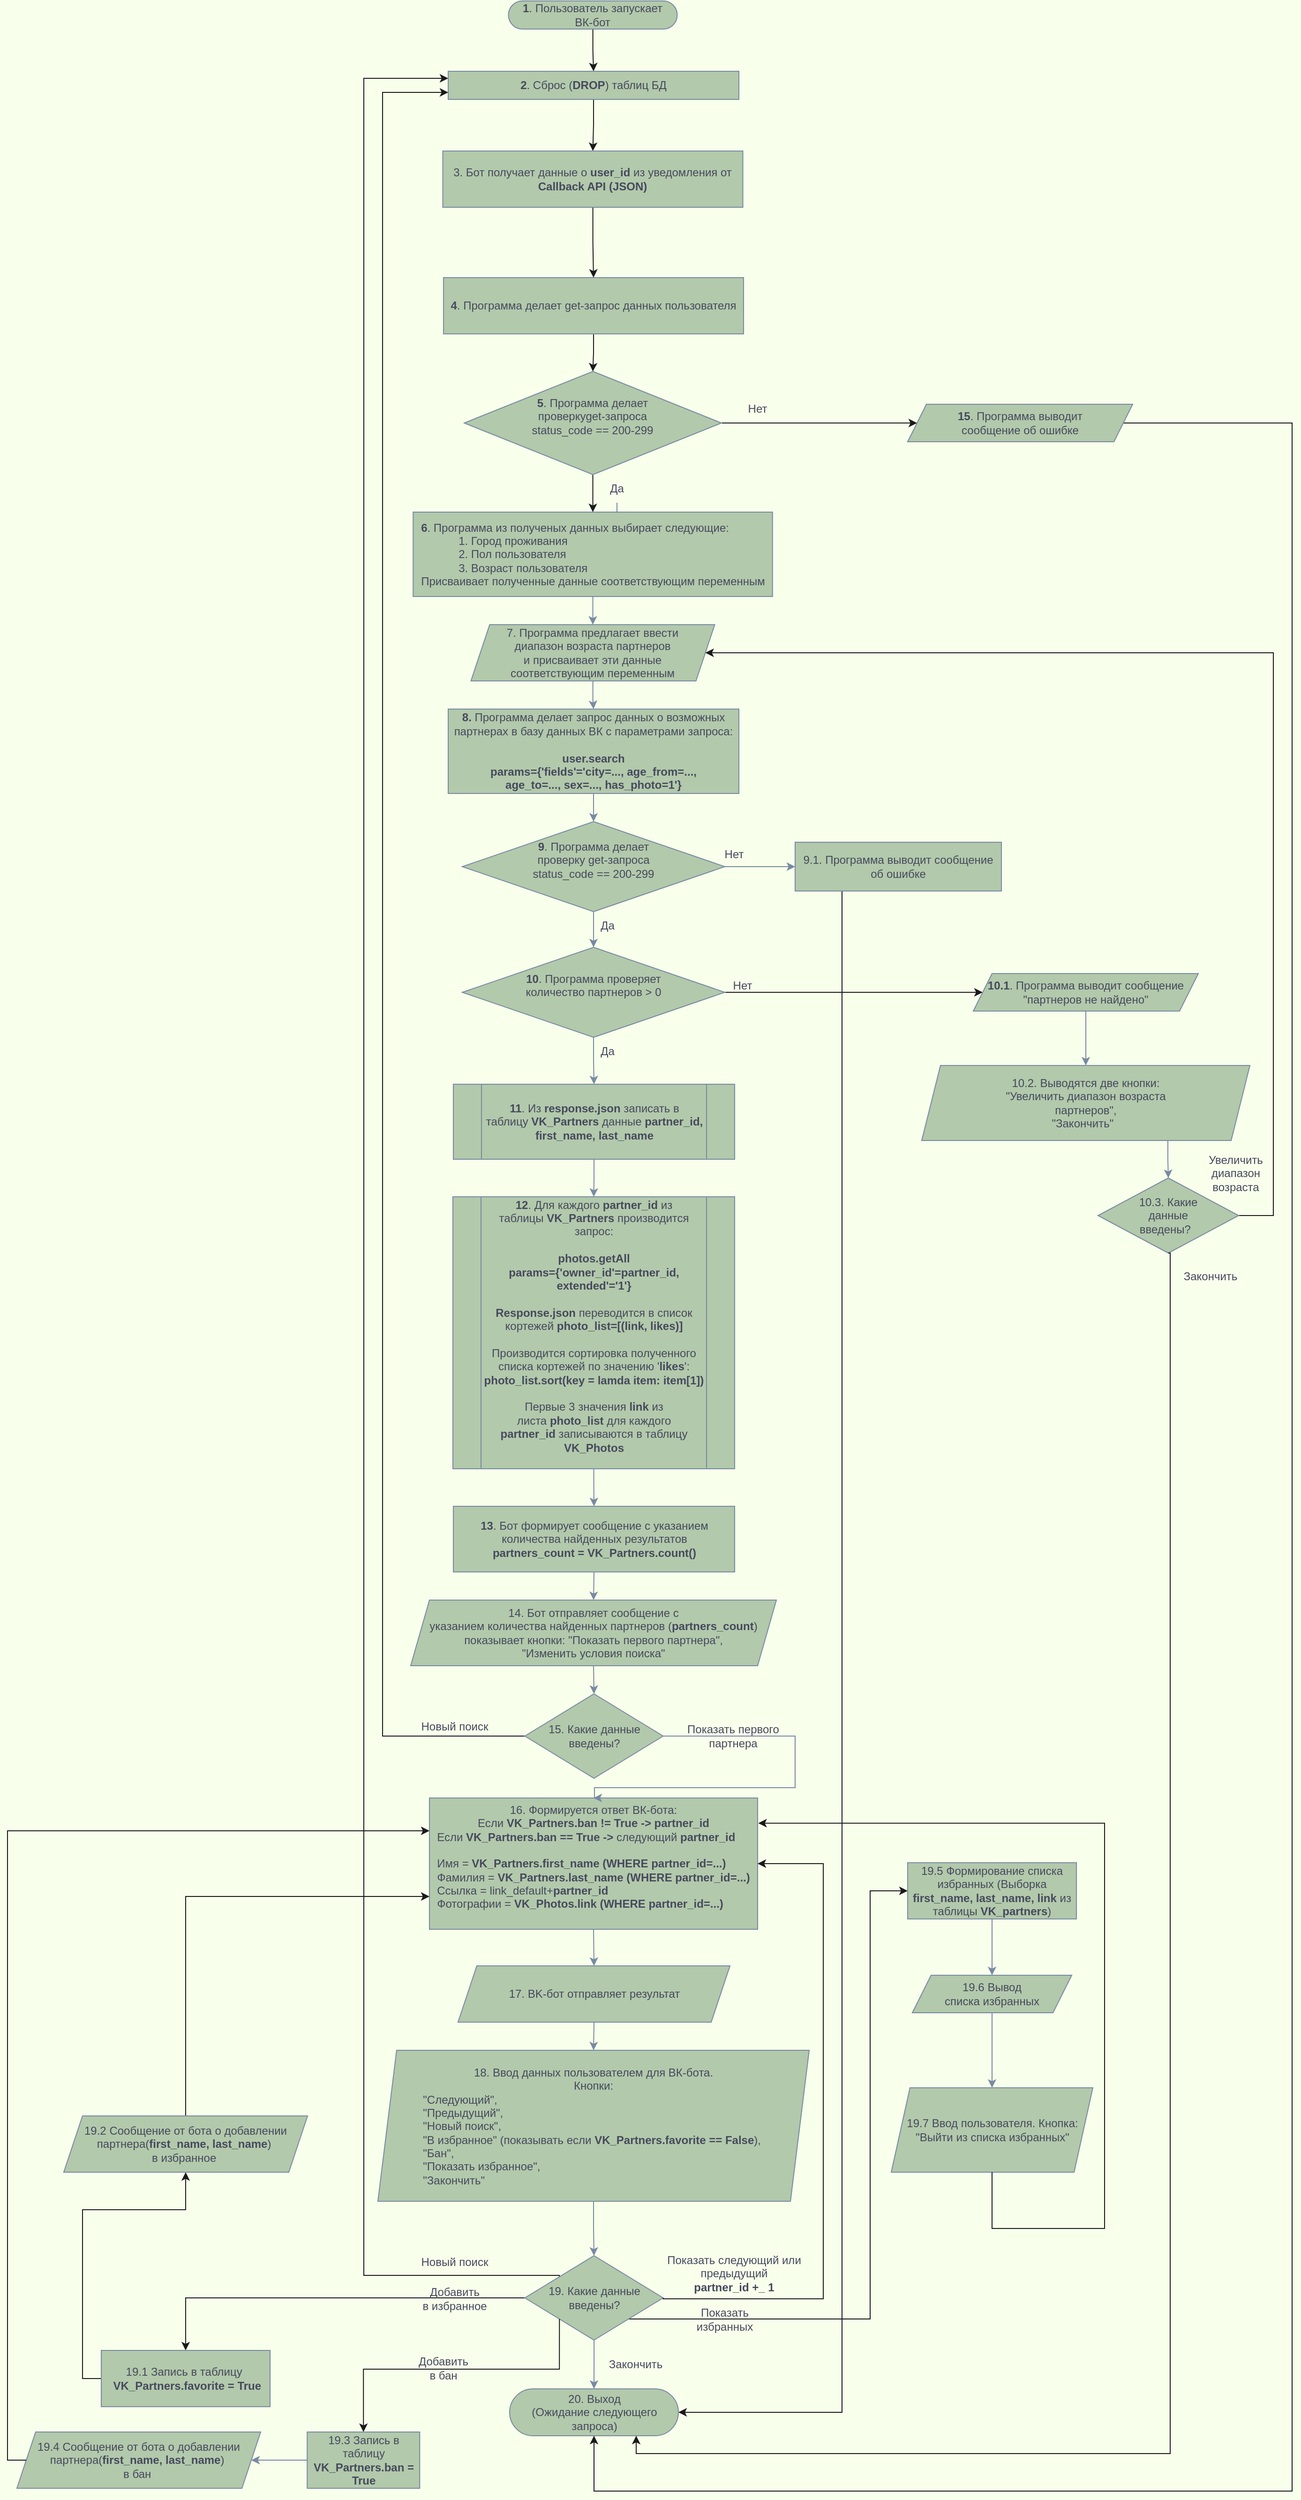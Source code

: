 <mxfile version="23.1.5" type="device">
  <diagram name="Страница — 1" id="Ad3EWiHHeQSF2YOen9gy">
    <mxGraphModel dx="1548" dy="902" grid="1" gridSize="10" guides="1" tooltips="1" connect="1" arrows="1" fold="1" page="1" pageScale="1" pageWidth="3300" pageHeight="4681" background="#F8FFEB" math="0" shadow="0">
      <root>
        <mxCell id="0" />
        <mxCell id="1" parent="0" />
        <mxCell id="lWZUqKvUinrnLsrHvL62-11" style="edgeStyle=orthogonalEdgeStyle;rounded=0;orthogonalLoop=1;jettySize=auto;html=1;entryX=0.5;entryY=0;entryDx=0;entryDy=0;labelBackgroundColor=none;strokeColor=#1A1A1A;fontColor=default;strokeWidth=1;" parent="1" source="4498GJh0joUod8Id8tWc-1" target="4498GJh0joUod8Id8tWc-77" edge="1">
          <mxGeometry relative="1" as="geometry" />
        </mxCell>
        <mxCell id="4498GJh0joUod8Id8tWc-1" value="&lt;b&gt;1&lt;/b&gt;. Пользователь запускает &lt;br&gt;ВК-бот" style="rounded=1;whiteSpace=wrap;html=1;arcSize=50;labelBackgroundColor=none;fillColor=#B2C9AB;strokeColor=#788AA3;fontColor=#46495D;" parent="1" vertex="1">
          <mxGeometry x="634.25" y="15" width="180" height="30" as="geometry" />
        </mxCell>
        <mxCell id="lWZUqKvUinrnLsrHvL62-19" style="edgeStyle=orthogonalEdgeStyle;rounded=0;orthogonalLoop=1;jettySize=auto;html=1;entryX=0.5;entryY=0;entryDx=0;entryDy=0;labelBackgroundColor=none;strokeColor=#1A1A1A;fontColor=default;" parent="1" source="4498GJh0joUod8Id8tWc-3" target="lWZUqKvUinrnLsrHvL62-7" edge="1">
          <mxGeometry relative="1" as="geometry" />
        </mxCell>
        <mxCell id="TbWjqtwZ__HwhqzWgcYX-2" style="edgeStyle=orthogonalEdgeStyle;rounded=0;orthogonalLoop=1;jettySize=auto;html=1;entryX=0;entryY=0.5;entryDx=0;entryDy=0;labelBackgroundColor=none;strokeColor=#1A1A1A;fontColor=default;" parent="1" source="4498GJh0joUod8Id8tWc-3" target="yBYZtMUyjf2cW572dm1t-1" edge="1">
          <mxGeometry relative="1" as="geometry">
            <mxPoint x="1015" y="465" as="targetPoint" />
          </mxGeometry>
        </mxCell>
        <mxCell id="4498GJh0joUod8Id8tWc-3" value="&lt;b&gt;5&lt;/b&gt;. Программа делает &lt;br&gt;проверкуget-запроса &lt;br&gt;status_code == 200-299&lt;br&gt;&amp;nbsp;" style="rhombus;whiteSpace=wrap;html=1;labelBackgroundColor=none;fillColor=#B2C9AB;strokeColor=#788AA3;fontColor=#46495D;" parent="1" vertex="1">
          <mxGeometry x="587.13" y="410" width="274.25" height="110" as="geometry" />
        </mxCell>
        <mxCell id="lWZUqKvUinrnLsrHvL62-27" style="edgeStyle=orthogonalEdgeStyle;rounded=0;orthogonalLoop=1;jettySize=auto;html=1;entryX=0.5;entryY=0;entryDx=0;entryDy=0;labelBackgroundColor=none;strokeColor=#788AA3;fontColor=default;" parent="1" source="4498GJh0joUod8Id8tWc-9" target="lWZUqKvUinrnLsrHvL62-21" edge="1">
          <mxGeometry relative="1" as="geometry" />
        </mxCell>
        <mxCell id="TbWjqtwZ__HwhqzWgcYX-13" style="edgeStyle=orthogonalEdgeStyle;rounded=0;orthogonalLoop=1;jettySize=auto;html=1;entryX=0;entryY=0.5;entryDx=0;entryDy=0;labelBackgroundColor=none;strokeColor=#788AA3;fontColor=default;" parent="1" source="4498GJh0joUod8Id8tWc-9" target="TbWjqtwZ__HwhqzWgcYX-12" edge="1">
          <mxGeometry relative="1" as="geometry" />
        </mxCell>
        <mxCell id="4498GJh0joUod8Id8tWc-9" value="&lt;b&gt;9&lt;/b&gt;. Программа делает&lt;br style=&quot;border-color: var(--border-color);&quot;&gt;проверку get-запроса&lt;br style=&quot;border-color: var(--border-color);&quot;&gt;status_code == 200-299&lt;br style=&quot;border-color: var(--border-color);&quot;&gt;&amp;nbsp;" style="rhombus;whiteSpace=wrap;html=1;labelBackgroundColor=none;fillColor=#B2C9AB;strokeColor=#788AA3;fontColor=#46495D;" parent="1" vertex="1">
          <mxGeometry x="585" y="890" width="280" height="96" as="geometry" />
        </mxCell>
        <mxCell id="4498GJh0joUod8Id8tWc-14" value="Нет" style="text;html=1;align=center;verticalAlign=middle;whiteSpace=wrap;rounded=0;labelBackgroundColor=none;fontColor=#46495D;" parent="1" vertex="1">
          <mxGeometry x="845.25" y="910" width="60" height="30" as="geometry" />
        </mxCell>
        <mxCell id="4498GJh0joUod8Id8tWc-15" value="Нет" style="text;html=1;align=center;verticalAlign=middle;whiteSpace=wrap;rounded=0;labelBackgroundColor=none;fontColor=#46495D;" parent="1" vertex="1">
          <mxGeometry x="870" y="435" width="60" height="30" as="geometry" />
        </mxCell>
        <mxCell id="Rw_i3N-wglAm2aarJf0j-1" value="" style="edgeStyle=orthogonalEdgeStyle;rounded=0;orthogonalLoop=1;jettySize=auto;html=1;strokeColor=#788AA3;fontColor=#46495D;fillColor=#B2C9AB;" edge="1" parent="1" source="4498GJh0joUod8Id8tWc-16" target="lWZUqKvUinrnLsrHvL62-7">
          <mxGeometry relative="1" as="geometry" />
        </mxCell>
        <mxCell id="4498GJh0joUod8Id8tWc-16" value="Да" style="text;html=1;align=center;verticalAlign=middle;whiteSpace=wrap;rounded=0;labelBackgroundColor=none;fontColor=#46495D;" parent="1" vertex="1">
          <mxGeometry x="720" y="520" width="60" height="30" as="geometry" />
        </mxCell>
        <mxCell id="4498GJh0joUod8Id8tWc-17" value="Да" style="text;html=1;align=center;verticalAlign=middle;whiteSpace=wrap;rounded=0;labelBackgroundColor=none;fontColor=#46495D;" parent="1" vertex="1">
          <mxGeometry x="710" y="986" width="60" height="30" as="geometry" />
        </mxCell>
        <mxCell id="4498GJh0joUod8Id8tWc-58" style="edgeStyle=orthogonalEdgeStyle;rounded=0;orthogonalLoop=1;jettySize=auto;html=1;exitX=0.5;exitY=1;exitDx=0;exitDy=0;entryX=0.5;entryY=0;entryDx=0;entryDy=0;labelBackgroundColor=none;strokeColor=#788AA3;fontColor=default;" parent="1" source="4498GJh0joUod8Id8tWc-33" target="4498GJh0joUod8Id8tWc-57" edge="1">
          <mxGeometry relative="1" as="geometry" />
        </mxCell>
        <mxCell id="4498GJh0joUod8Id8tWc-33" value="&lt;b&gt;12&lt;/b&gt;. Для каждого&amp;nbsp;&lt;b style=&quot;border-color: var(--border-color);&quot;&gt;partner_id&lt;/b&gt;&amp;nbsp;из таблицы&amp;nbsp;&lt;b style=&quot;border-color: var(--border-color);&quot;&gt;VK_Partners&lt;/b&gt;&amp;nbsp;производится запрос:&lt;br style=&quot;border-color: var(--border-color);&quot;&gt;&lt;br style=&quot;border-color: var(--border-color);&quot;&gt;&lt;span style=&quot;border-color: var(--border-color);&quot;&gt;&lt;b&gt;photos.getAll&lt;/b&gt;&lt;br style=&quot;border-color: var(--border-color);&quot;&gt;&lt;b&gt;params={&#39;owner_id&#39;=partner_id, extended&#39;=&#39;1&#39;}&lt;br&gt;&lt;/b&gt;&lt;br&gt;&lt;b&gt;Response.json &lt;/b&gt;переводится&amp;nbsp;в список кортежей&lt;b&gt;&amp;nbsp;photo_list=[(link, likes)]&lt;/b&gt;&lt;br&gt;&lt;br&gt;Производится сортировка полученного списка кортежей по значению &#39;&lt;b&gt;likes&lt;/b&gt;&#39;:&lt;br&gt;&lt;b&gt;photo_list.sort(key = lamda item: item[1])&lt;/b&gt;&lt;br&gt;&lt;br&gt;Первые 3 значения &lt;b&gt;link&lt;/b&gt; из листа&amp;nbsp;&lt;b&gt;photo_list&lt;/b&gt;&amp;nbsp;для каждого &lt;b&gt;partner_id&lt;/b&gt;&amp;nbsp;записываются в таблицу &lt;b&gt;VK_Photos&lt;/b&gt;&lt;br&gt;&lt;br&gt;&lt;/span&gt;" style="shape=process;whiteSpace=wrap;html=1;backgroundOutline=1;labelBackgroundColor=none;fillColor=#B2C9AB;strokeColor=#788AA3;fontColor=#46495D;" parent="1" vertex="1">
          <mxGeometry x="575" y="1290" width="300.5" height="290" as="geometry" />
        </mxCell>
        <mxCell id="4498GJh0joUod8Id8tWc-45" style="edgeStyle=orthogonalEdgeStyle;rounded=0;orthogonalLoop=1;jettySize=auto;html=1;labelBackgroundColor=none;strokeColor=#788AA3;fontColor=default;" parent="1" source="4498GJh0joUod8Id8tWc-39" target="4498GJh0joUod8Id8tWc-33" edge="1">
          <mxGeometry relative="1" as="geometry" />
        </mxCell>
        <mxCell id="4498GJh0joUod8Id8tWc-39" value="&lt;b&gt;11&lt;/b&gt;. Из&amp;nbsp;&lt;b style=&quot;border-color: var(--border-color);&quot;&gt;response.json&amp;nbsp;&lt;/b&gt;записать в таблицу&amp;nbsp;&lt;b style=&quot;border-color: var(--border-color);&quot;&gt;VK_Partners&lt;/b&gt;&amp;nbsp;данные&amp;nbsp;&lt;b style=&quot;border-color: var(--border-color);&quot;&gt;partner_id, first_name, last_name&lt;/b&gt;" style="shape=process;whiteSpace=wrap;html=1;backgroundOutline=1;labelBackgroundColor=none;fillColor=#B2C9AB;strokeColor=#788AA3;fontColor=#46495D;" parent="1" vertex="1">
          <mxGeometry x="575.5" y="1170" width="300" height="80" as="geometry" />
        </mxCell>
        <mxCell id="lWZUqKvUinrnLsrHvL62-25" style="edgeStyle=orthogonalEdgeStyle;rounded=0;orthogonalLoop=1;jettySize=auto;html=1;entryX=0.5;entryY=0;entryDx=0;entryDy=0;labelBackgroundColor=none;strokeColor=#788AA3;fontColor=default;" parent="1" source="4498GJh0joUod8Id8tWc-53" target="4498GJh0joUod8Id8tWc-9" edge="1">
          <mxGeometry relative="1" as="geometry" />
        </mxCell>
        <mxCell id="4498GJh0joUod8Id8tWc-53" value="&lt;b&gt;8.&lt;/b&gt; Программа делает запрос данных о возможных партнерах в базу данных ВК с параметрами запроса:&lt;br style=&quot;border-color: var(--border-color);&quot;&gt;&lt;br style=&quot;border-color: var(--border-color);&quot;&gt;&lt;b style=&quot;border-color: var(--border-color);&quot;&gt;user.search&lt;br style=&quot;border-color: var(--border-color);&quot;&gt;params={&#39;fields&#39;=&#39;city=..., age_from=...,&lt;br style=&quot;border-color: var(--border-color);&quot;&gt;age_to=..., sex=..., has_photo=1&#39;}&lt;/b&gt;" style="rounded=0;whiteSpace=wrap;html=1;labelBackgroundColor=none;fillColor=#B2C9AB;strokeColor=#788AA3;fontColor=#46495D;" parent="1" vertex="1">
          <mxGeometry x="570" y="770" width="310" height="90" as="geometry" />
        </mxCell>
        <mxCell id="4498GJh0joUod8Id8tWc-62" style="edgeStyle=orthogonalEdgeStyle;rounded=0;orthogonalLoop=1;jettySize=auto;html=1;entryX=0.5;entryY=0;entryDx=0;entryDy=0;exitX=0.5;exitY=1;exitDx=0;exitDy=0;labelBackgroundColor=none;strokeColor=#788AA3;fontColor=default;" parent="1" source="yBYZtMUyjf2cW572dm1t-7" target="yBYZtMUyjf2cW572dm1t-10" edge="1">
          <mxGeometry relative="1" as="geometry" />
        </mxCell>
        <mxCell id="yBYZtMUyjf2cW572dm1t-8" style="edgeStyle=orthogonalEdgeStyle;rounded=0;orthogonalLoop=1;jettySize=auto;html=1;exitX=0.5;exitY=1;exitDx=0;exitDy=0;entryX=0.5;entryY=0;entryDx=0;entryDy=0;labelBackgroundColor=none;strokeColor=#788AA3;fontColor=default;" parent="1" source="4498GJh0joUod8Id8tWc-57" target="yBYZtMUyjf2cW572dm1t-7" edge="1">
          <mxGeometry relative="1" as="geometry" />
        </mxCell>
        <mxCell id="4498GJh0joUod8Id8tWc-57" value="&lt;b&gt;13&lt;/b&gt;. Бот формирует сообщение с указанием количества найденных результатов&lt;br&gt;&lt;b&gt;partners_count = VK_Partners.count()&lt;br&gt;&lt;/b&gt;" style="rounded=0;whiteSpace=wrap;html=1;labelBackgroundColor=none;fillColor=#B2C9AB;strokeColor=#788AA3;fontColor=#46495D;" parent="1" vertex="1">
          <mxGeometry x="575.5" y="1620" width="300" height="70" as="geometry" />
        </mxCell>
        <mxCell id="4498GJh0joUod8Id8tWc-65" style="edgeStyle=orthogonalEdgeStyle;rounded=0;orthogonalLoop=1;jettySize=auto;html=1;exitX=0.5;exitY=1;exitDx=0;exitDy=0;entryX=0.5;entryY=0;entryDx=0;entryDy=0;labelBackgroundColor=none;strokeColor=#788AA3;fontColor=default;" parent="1" source="4498GJh0joUod8Id8tWc-59" target="4498GJh0joUod8Id8tWc-66" edge="1">
          <mxGeometry relative="1" as="geometry">
            <mxPoint x="740" y="1470" as="targetPoint" />
          </mxGeometry>
        </mxCell>
        <mxCell id="4498GJh0joUod8Id8tWc-59" value="17. BK-бот отправляет результат" style="shape=parallelogram;perimeter=parallelogramPerimeter;whiteSpace=wrap;html=1;fixedSize=1;labelBackgroundColor=none;fillColor=#B2C9AB;strokeColor=#788AA3;fontColor=#46495D;" parent="1" vertex="1">
          <mxGeometry x="580.5" y="2110" width="290" height="60" as="geometry" />
        </mxCell>
        <mxCell id="4498GJh0joUod8Id8tWc-63" style="edgeStyle=orthogonalEdgeStyle;rounded=0;orthogonalLoop=1;jettySize=auto;html=1;exitX=0.5;exitY=1;exitDx=0;exitDy=0;entryX=0.5;entryY=0;entryDx=0;entryDy=0;labelBackgroundColor=none;strokeColor=#788AA3;fontColor=default;" parent="1" source="4498GJh0joUod8Id8tWc-61" target="4498GJh0joUod8Id8tWc-59" edge="1">
          <mxGeometry relative="1" as="geometry" />
        </mxCell>
        <mxCell id="4498GJh0joUod8Id8tWc-61" value="16. Формируется ответ ВК-бота:&lt;br&gt;Если&amp;nbsp;&lt;b&gt;VK_Partners.ban != True -&amp;gt; partner_id&lt;br&gt;&lt;/b&gt;&lt;div style=&quot;text-align: left; border-color: var(--border-color);&quot;&gt;Если&amp;nbsp;&lt;span style=&quot;border-color: var(--border-color); background-color: initial;&quot;&gt;&lt;b style=&quot;border-color: var(--border-color);&quot;&gt;VK_Partners.ban == True -&amp;gt;&amp;nbsp;&lt;/b&gt;&lt;/span&gt;&lt;span style=&quot;background-color: initial; border-color: var(--border-color);&quot;&gt;следующий&lt;/span&gt;&lt;b style=&quot;background-color: initial; border-color: var(--border-color);&quot;&gt;&amp;nbsp;&lt;b style=&quot;background-color: initial; border-color: var(--border-color);&quot;&gt;partner_id&lt;/b&gt;&lt;/b&gt;&lt;/div&gt;&lt;div style=&quot;border-color: var(--border-color);&quot;&gt;&lt;b style=&quot;background-color: initial; border-color: var(--border-color);&quot;&gt;&lt;br&gt;&lt;/b&gt;&lt;/div&gt;&lt;div style=&quot;text-align: left;&quot;&gt;&lt;span style=&quot;background-color: initial;&quot;&gt;Имя =&lt;/span&gt;&lt;b style=&quot;background-color: initial; border-color: var(--border-color);&quot;&gt;&amp;nbsp;VK_Partners.&lt;/b&gt;&lt;b style=&quot;background-color: initial; border-color: var(--border-color);&quot;&gt;first_name (WHERE partner_id=...)&lt;/b&gt;&lt;span style=&quot;background-color: initial;&quot;&gt;&amp;nbsp;&lt;/span&gt;&lt;/div&gt;&lt;div style=&quot;text-align: left;&quot;&gt;&lt;span style=&quot;background-color: initial;&quot;&gt;Фамилия =&lt;/span&gt;&lt;b style=&quot;background-color: initial; border-color: var(--border-color);&quot;&gt;&amp;nbsp;VK_Partners.&lt;/b&gt;&lt;b style=&quot;background-color: initial; border-color: var(--border-color);&quot;&gt;last_name&amp;nbsp;&lt;/b&gt;&lt;b style=&quot;background-color: initial; border-color: var(--border-color);&quot;&gt;(WHERE partner_id=...)&lt;/b&gt;&lt;/div&gt;&lt;div style=&quot;text-align: left;&quot;&gt;&lt;span style=&quot;background-color: initial;&quot;&gt;Ссылка = link_default+&lt;/span&gt;&lt;b style=&quot;background-color: initial; border-color: var(--border-color);&quot;&gt;partner_id&lt;/b&gt;&lt;/div&gt;&lt;div style=&quot;text-align: left;&quot;&gt;&lt;span style=&quot;background-color: initial;&quot;&gt;Фотографии =&amp;nbsp;&lt;/span&gt;&lt;b style=&quot;background-color: initial; border-color: var(--border-color);&quot;&gt;VK_Photos.link&amp;nbsp;&lt;/b&gt;&lt;b style=&quot;background-color: initial; border-color: var(--border-color);&quot;&gt;(WHERE partner_id=...)&lt;/b&gt;&lt;/div&gt;&lt;div style=&quot;text-align: left;&quot;&gt;&lt;br&gt;&lt;/div&gt;" style="rounded=0;whiteSpace=wrap;html=1;labelBackgroundColor=none;fillColor=#B2C9AB;strokeColor=#788AA3;fontColor=#46495D;" parent="1" vertex="1">
          <mxGeometry x="550" y="1931" width="350" height="140" as="geometry" />
        </mxCell>
        <mxCell id="4498GJh0joUod8Id8tWc-68" style="edgeStyle=orthogonalEdgeStyle;rounded=0;orthogonalLoop=1;jettySize=auto;html=1;exitX=0.5;exitY=1;exitDx=0;exitDy=0;entryX=0.5;entryY=0;entryDx=0;entryDy=0;labelBackgroundColor=none;strokeColor=#788AA3;fontColor=default;" parent="1" source="4498GJh0joUod8Id8tWc-66" target="4498GJh0joUod8Id8tWc-67" edge="1">
          <mxGeometry relative="1" as="geometry" />
        </mxCell>
        <mxCell id="4498GJh0joUod8Id8tWc-66" value="18. Ввод данных пользователем для ВК-бота. &lt;br&gt;Кнопки:&lt;br&gt;&lt;div style=&quot;text-align: left;&quot;&gt;&lt;span style=&quot;background-color: initial;&quot;&gt;&quot;Следующий&quot;,&amp;nbsp;&lt;/span&gt;&lt;/div&gt;&lt;div style=&quot;text-align: left;&quot;&gt;&lt;span style=&quot;background-color: initial;&quot;&gt;&quot;Предыдущий&quot;,&amp;nbsp;&lt;/span&gt;&lt;/div&gt;&lt;div style=&quot;text-align: left;&quot;&gt;&lt;span style=&quot;background-color: initial;&quot;&gt;&quot;Новый поиск&quot;,&lt;/span&gt;&lt;/div&gt;&lt;div style=&quot;text-align: left;&quot;&gt;&lt;span style=&quot;background-color: initial;&quot;&gt;&quot;В избранное&quot; (показывать если &lt;/span&gt;&lt;b style=&quot;background-color: initial;&quot;&gt;VK_Partners.favorite == False&lt;/b&gt;&lt;span style=&quot;background-color: initial;&quot;&gt;),&amp;nbsp;&lt;/span&gt;&lt;/div&gt;&lt;div style=&quot;text-align: left;&quot;&gt;&lt;span style=&quot;background-color: initial;&quot;&gt;&quot;Бан&quot;,&lt;/span&gt;&lt;/div&gt;&lt;div style=&quot;text-align: left;&quot;&gt;&lt;span style=&quot;background-color: initial;&quot;&gt;&quot;Показать избранное&quot;,&lt;/span&gt;&lt;/div&gt;&lt;div style=&quot;text-align: left;&quot;&gt;&lt;span style=&quot;background-color: initial;&quot;&gt;&quot;Закончить&quot;&lt;/span&gt;&lt;/div&gt;" style="shape=parallelogram;perimeter=parallelogramPerimeter;whiteSpace=wrap;html=1;fixedSize=1;labelBackgroundColor=none;fillColor=#B2C9AB;strokeColor=#788AA3;fontColor=#46495D;" parent="1" vertex="1">
          <mxGeometry x="495" y="2200" width="460" height="161" as="geometry" />
        </mxCell>
        <mxCell id="4498GJh0joUod8Id8tWc-76" style="edgeStyle=orthogonalEdgeStyle;rounded=0;orthogonalLoop=1;jettySize=auto;html=1;entryX=0.5;entryY=0;entryDx=0;entryDy=0;labelBackgroundColor=none;strokeColor=#788AA3;fontColor=default;" parent="1" source="4498GJh0joUod8Id8tWc-67" target="4498GJh0joUod8Id8tWc-75" edge="1">
          <mxGeometry relative="1" as="geometry" />
        </mxCell>
        <mxCell id="lWZUqKvUinrnLsrHvL62-30" style="edgeStyle=orthogonalEdgeStyle;rounded=0;orthogonalLoop=1;jettySize=auto;html=1;entryX=0;entryY=0.25;entryDx=0;entryDy=0;exitX=0;exitY=0;exitDx=0;exitDy=0;labelBackgroundColor=none;strokeColor=#1A1A1A;fontColor=default;" parent="1" source="4498GJh0joUod8Id8tWc-67" target="4498GJh0joUod8Id8tWc-77" edge="1">
          <mxGeometry relative="1" as="geometry">
            <mxPoint x="600" y="2460" as="sourcePoint" />
            <Array as="points">
              <mxPoint x="689" y="2440" />
              <mxPoint x="480" y="2440" />
              <mxPoint x="480" y="98" />
            </Array>
          </mxGeometry>
        </mxCell>
        <mxCell id="yBYZtMUyjf2cW572dm1t-16" style="edgeStyle=orthogonalEdgeStyle;rounded=0;orthogonalLoop=1;jettySize=auto;html=1;exitX=0;exitY=0.5;exitDx=0;exitDy=0;entryX=0.5;entryY=0;entryDx=0;entryDy=0;labelBackgroundColor=none;strokeColor=#1A1A1A;fontColor=default;" parent="1" source="4498GJh0joUod8Id8tWc-67" target="yBYZtMUyjf2cW572dm1t-17" edge="1">
          <mxGeometry relative="1" as="geometry">
            <mxPoint x="440" y="2540" as="targetPoint" />
          </mxGeometry>
        </mxCell>
        <mxCell id="yBYZtMUyjf2cW572dm1t-30" style="edgeStyle=orthogonalEdgeStyle;rounded=0;orthogonalLoop=1;jettySize=auto;html=1;exitX=1;exitY=1;exitDx=0;exitDy=0;entryX=0;entryY=0.5;entryDx=0;entryDy=0;labelBackgroundColor=none;strokeColor=#1A1A1A;fontColor=default;" parent="1" source="4498GJh0joUod8Id8tWc-67" target="yBYZtMUyjf2cW572dm1t-31" edge="1">
          <mxGeometry relative="1" as="geometry">
            <mxPoint x="930" y="2550" as="targetPoint" />
            <Array as="points">
              <mxPoint x="1020" y="2487" />
              <mxPoint x="1020" y="2030" />
            </Array>
          </mxGeometry>
        </mxCell>
        <mxCell id="4498GJh0joUod8Id8tWc-67" value="19. Какие данные &lt;br&gt;введены?" style="rhombus;whiteSpace=wrap;html=1;labelBackgroundColor=none;fillColor=#B2C9AB;strokeColor=#788AA3;fontColor=#46495D;" parent="1" vertex="1">
          <mxGeometry x="651.75" y="2419" width="147.5" height="90" as="geometry" />
        </mxCell>
        <mxCell id="4498GJh0joUod8Id8tWc-73" value="Новый поиск" style="text;html=1;align=center;verticalAlign=middle;whiteSpace=wrap;rounded=0;labelBackgroundColor=none;fontColor=#46495D;" parent="1" vertex="1">
          <mxGeometry x="501.75" y="2401" width="150" height="50" as="geometry" />
        </mxCell>
        <mxCell id="4498GJh0joUod8Id8tWc-74" value="" style="edgeStyle=orthogonalEdgeStyle;rounded=0;orthogonalLoop=1;jettySize=auto;html=1;entryX=1;entryY=0.5;entryDx=0;entryDy=0;exitX=1;exitY=0.5;exitDx=0;exitDy=0;labelBackgroundColor=none;strokeColor=#1A1A1A;fontColor=default;" parent="1" source="4498GJh0joUod8Id8tWc-67" target="4498GJh0joUod8Id8tWc-61" edge="1">
          <mxGeometry relative="1" as="geometry">
            <mxPoint x="724" y="2430" as="sourcePoint" />
            <mxPoint x="920" y="1680" as="targetPoint" />
            <Array as="points">
              <mxPoint x="799" y="2465" />
              <mxPoint x="970" y="2465" />
              <mxPoint x="970" y="2001" />
            </Array>
          </mxGeometry>
        </mxCell>
        <mxCell id="4498GJh0joUod8Id8tWc-70" value="Показать следующий или предыдущий &lt;br&gt;&lt;b&gt;partner_id +_ 1&lt;/b&gt;" style="text;html=1;align=center;verticalAlign=middle;whiteSpace=wrap;rounded=0;labelBackgroundColor=none;fontColor=#46495D;" parent="1" vertex="1">
          <mxGeometry x="800" y="2413" width="150" height="50" as="geometry" />
        </mxCell>
        <mxCell id="4498GJh0joUod8Id8tWc-75" value="20. Выход &lt;br&gt;(Ожидание следующего запроса)" style="rounded=1;whiteSpace=wrap;html=1;arcSize=50;labelBackgroundColor=none;fillColor=#B2C9AB;strokeColor=#788AA3;fontColor=#46495D;" parent="1" vertex="1">
          <mxGeometry x="635.5" y="2561" width="180" height="50" as="geometry" />
        </mxCell>
        <mxCell id="lWZUqKvUinrnLsrHvL62-12" style="edgeStyle=orthogonalEdgeStyle;rounded=0;orthogonalLoop=1;jettySize=auto;html=1;entryX=0.5;entryY=0;entryDx=0;entryDy=0;labelBackgroundColor=none;strokeColor=#1A1A1A;fontColor=default;strokeWidth=1;" parent="1" source="4498GJh0joUod8Id8tWc-77" target="yBYZtMUyjf2cW572dm1t-4" edge="1">
          <mxGeometry relative="1" as="geometry">
            <mxPoint x="725" y="230" as="targetPoint" />
          </mxGeometry>
        </mxCell>
        <mxCell id="4498GJh0joUod8Id8tWc-77" value="&lt;b&gt;2&lt;/b&gt;. Сброс (&lt;b&gt;DROP&lt;/b&gt;) таблиц БД" style="rounded=0;whiteSpace=wrap;html=1;labelBackgroundColor=none;fillColor=#B2C9AB;strokeColor=#788AA3;fontColor=#46495D;" parent="1" vertex="1">
          <mxGeometry x="570" y="90" width="310" height="30" as="geometry" />
        </mxCell>
        <mxCell id="lWZUqKvUinrnLsrHvL62-17" value="" style="edgeStyle=orthogonalEdgeStyle;rounded=0;orthogonalLoop=1;jettySize=auto;html=1;labelBackgroundColor=none;strokeColor=#1A1A1A;fontColor=default;" parent="1" source="lWZUqKvUinrnLsrHvL62-4" target="4498GJh0joUod8Id8tWc-3" edge="1">
          <mxGeometry relative="1" as="geometry" />
        </mxCell>
        <mxCell id="lWZUqKvUinrnLsrHvL62-4" value="&lt;b&gt;4&lt;/b&gt;. Программа делает get-запрос данных пользователя" style="rounded=0;whiteSpace=wrap;html=1;labelBackgroundColor=none;fillColor=#B2C9AB;strokeColor=#788AA3;fontColor=#46495D;" parent="1" vertex="1">
          <mxGeometry x="565" y="310" width="320" height="60" as="geometry" />
        </mxCell>
        <mxCell id="TbWjqtwZ__HwhqzWgcYX-16" style="edgeStyle=orthogonalEdgeStyle;rounded=0;orthogonalLoop=1;jettySize=auto;html=1;entryX=0.5;entryY=0;entryDx=0;entryDy=0;labelBackgroundColor=none;strokeColor=#788AA3;fontColor=default;" parent="1" source="lWZUqKvUinrnLsrHvL62-7" target="TbWjqtwZ__HwhqzWgcYX-15" edge="1">
          <mxGeometry relative="1" as="geometry" />
        </mxCell>
        <mxCell id="lWZUqKvUinrnLsrHvL62-7" value="&lt;div style=&quot;text-align: left;&quot;&gt;&lt;span style=&quot;background-color: initial;&quot;&gt;&lt;b&gt;6&lt;/b&gt;. Программа из полученых данных выбирает следующие:&lt;/span&gt;&lt;/div&gt;&lt;blockquote style=&quot;margin: 0 0 0 40px; border: none; padding: 0px;&quot;&gt;&lt;div style=&quot;text-align: left;&quot;&gt;&lt;span style=&quot;background-color: initial;&quot;&gt;1. Город проживания&lt;/span&gt;&lt;/div&gt;&lt;/blockquote&gt;&lt;blockquote style=&quot;margin: 0 0 0 40px; border: none; padding: 0px;&quot;&gt;&lt;div style=&quot;text-align: left;&quot;&gt;&lt;span style=&quot;background-color: initial;&quot;&gt;2. Пол пользователя&lt;/span&gt;&lt;/div&gt;&lt;/blockquote&gt;&lt;blockquote style=&quot;margin: 0 0 0 40px; border: none; padding: 0px;&quot;&gt;&lt;div style=&quot;text-align: left;&quot;&gt;&lt;span style=&quot;background-color: initial;&quot;&gt;3. Возраст пользователя&lt;/span&gt;&lt;/div&gt;&lt;/blockquote&gt;&lt;div style=&quot;text-align: left;&quot;&gt;&lt;span style=&quot;background-color: initial;&quot;&gt;Присваивает полученные данные соответствующим переменным&lt;/span&gt;&lt;/div&gt;" style="rounded=0;whiteSpace=wrap;html=1;labelBackgroundColor=none;fillColor=#B2C9AB;strokeColor=#788AA3;fontColor=#46495D;" parent="1" vertex="1">
          <mxGeometry x="532.63" y="560" width="383.25" height="90" as="geometry" />
        </mxCell>
        <mxCell id="lWZUqKvUinrnLsrHvL62-29" style="edgeStyle=orthogonalEdgeStyle;rounded=0;orthogonalLoop=1;jettySize=auto;html=1;entryX=0.5;entryY=0;entryDx=0;entryDy=0;labelBackgroundColor=none;strokeColor=#788AA3;fontColor=default;" parent="1" source="lWZUqKvUinrnLsrHvL62-21" target="4498GJh0joUod8Id8tWc-39" edge="1">
          <mxGeometry relative="1" as="geometry" />
        </mxCell>
        <mxCell id="TbWjqtwZ__HwhqzWgcYX-21" style="edgeStyle=orthogonalEdgeStyle;rounded=0;orthogonalLoop=1;jettySize=auto;html=1;labelBackgroundColor=none;strokeColor=#1A1A1A;fontColor=default;" parent="1" source="lWZUqKvUinrnLsrHvL62-21" target="yBYZtMUyjf2cW572dm1t-2" edge="1">
          <mxGeometry relative="1" as="geometry">
            <mxPoint x="1365" y="1272" as="targetPoint" />
          </mxGeometry>
        </mxCell>
        <mxCell id="lWZUqKvUinrnLsrHvL62-21" value="&lt;b&gt;10&lt;/b&gt;. Программа проверяет &lt;br&gt;количество партнеров &amp;gt; 0&lt;br style=&quot;border-color: var(--border-color);&quot;&gt;&amp;nbsp;" style="rhombus;whiteSpace=wrap;html=1;labelBackgroundColor=none;fillColor=#B2C9AB;strokeColor=#788AA3;fontColor=#46495D;" parent="1" vertex="1">
          <mxGeometry x="585" y="1024" width="280" height="96" as="geometry" />
        </mxCell>
        <mxCell id="lWZUqKvUinrnLsrHvL62-26" value="Да" style="text;html=1;align=center;verticalAlign=middle;whiteSpace=wrap;rounded=0;labelBackgroundColor=none;fontColor=#46495D;" parent="1" vertex="1">
          <mxGeometry x="710" y="1120" width="60" height="30" as="geometry" />
        </mxCell>
        <mxCell id="lWZUqKvUinrnLsrHvL62-28" value="Нет" style="text;html=1;align=center;verticalAlign=middle;whiteSpace=wrap;rounded=0;labelBackgroundColor=none;fontColor=#46495D;" parent="1" vertex="1">
          <mxGeometry x="854.25" y="1050" width="60" height="30" as="geometry" />
        </mxCell>
        <mxCell id="TbWjqtwZ__HwhqzWgcYX-10" style="edgeStyle=orthogonalEdgeStyle;rounded=0;orthogonalLoop=1;jettySize=auto;html=1;entryX=0.5;entryY=1;entryDx=0;entryDy=0;exitX=1;exitY=0.5;exitDx=0;exitDy=0;labelBackgroundColor=none;strokeColor=#1A1A1A;fontColor=default;" parent="1" source="yBYZtMUyjf2cW572dm1t-1" target="4498GJh0joUod8Id8tWc-75" edge="1">
          <mxGeometry relative="1" as="geometry">
            <Array as="points">
              <mxPoint x="1470" y="465" />
              <mxPoint x="1470" y="2670" />
              <mxPoint x="726" y="2670" />
            </Array>
            <mxPoint x="1120" y="790" as="sourcePoint" />
          </mxGeometry>
        </mxCell>
        <mxCell id="yBYZtMUyjf2cW572dm1t-9" style="edgeStyle=orthogonalEdgeStyle;rounded=0;orthogonalLoop=1;jettySize=auto;html=1;entryX=1;entryY=0.5;entryDx=0;entryDy=0;labelBackgroundColor=none;strokeColor=#1A1A1A;fontColor=default;" parent="1" source="TbWjqtwZ__HwhqzWgcYX-12" target="4498GJh0joUod8Id8tWc-75" edge="1">
          <mxGeometry relative="1" as="geometry">
            <mxPoint x="1070" y="1770" as="targetPoint" />
            <Array as="points">
              <mxPoint x="990" y="2586" />
            </Array>
          </mxGeometry>
        </mxCell>
        <mxCell id="TbWjqtwZ__HwhqzWgcYX-12" value="9.1. Программа выводит сообщение об ошибке" style="rounded=0;whiteSpace=wrap;html=1;labelBackgroundColor=none;fillColor=#B2C9AB;strokeColor=#788AA3;fontColor=#46495D;" parent="1" vertex="1">
          <mxGeometry x="940" y="912" width="220" height="52" as="geometry" />
        </mxCell>
        <mxCell id="TbWjqtwZ__HwhqzWgcYX-17" style="edgeStyle=orthogonalEdgeStyle;rounded=0;orthogonalLoop=1;jettySize=auto;html=1;entryX=0.5;entryY=0;entryDx=0;entryDy=0;labelBackgroundColor=none;strokeColor=#788AA3;fontColor=default;" parent="1" source="TbWjqtwZ__HwhqzWgcYX-15" target="4498GJh0joUod8Id8tWc-53" edge="1">
          <mxGeometry relative="1" as="geometry" />
        </mxCell>
        <mxCell id="TbWjqtwZ__HwhqzWgcYX-15" value="7. Программа предлагает ввести &lt;br&gt;диапазон возраста партнеров&lt;br&gt;и присваивает эти данные &lt;br&gt;соответствующим переменным" style="shape=parallelogram;perimeter=parallelogramPerimeter;whiteSpace=wrap;html=1;fixedSize=1;labelBackgroundColor=none;fillColor=#B2C9AB;strokeColor=#788AA3;fontColor=#46495D;" parent="1" vertex="1">
          <mxGeometry x="594.25" y="680" width="260" height="60" as="geometry" />
        </mxCell>
        <mxCell id="TbWjqtwZ__HwhqzWgcYX-22" style="edgeStyle=orthogonalEdgeStyle;rounded=0;orthogonalLoop=1;jettySize=auto;html=1;entryX=0.5;entryY=0;entryDx=0;entryDy=0;exitX=0.5;exitY=1;exitDx=0;exitDy=0;labelBackgroundColor=none;strokeColor=#788AA3;fontColor=default;" parent="1" source="yBYZtMUyjf2cW572dm1t-2" target="TbWjqtwZ__HwhqzWgcYX-19" edge="1">
          <mxGeometry relative="1" as="geometry">
            <mxPoint x="1490" y="1302" as="sourcePoint" />
          </mxGeometry>
        </mxCell>
        <mxCell id="TbWjqtwZ__HwhqzWgcYX-23" style="edgeStyle=orthogonalEdgeStyle;rounded=0;orthogonalLoop=1;jettySize=auto;html=1;entryX=0.5;entryY=0;entryDx=0;entryDy=0;exitX=0.75;exitY=1;exitDx=0;exitDy=0;labelBackgroundColor=none;strokeColor=#788AA3;fontColor=default;" parent="1" source="TbWjqtwZ__HwhqzWgcYX-19" target="TbWjqtwZ__HwhqzWgcYX-20" edge="1">
          <mxGeometry relative="1" as="geometry" />
        </mxCell>
        <mxCell id="TbWjqtwZ__HwhqzWgcYX-19" value="10.2. Выводятся две кнопки:&lt;br&gt;&quot;Увеличить диапазон возраста &lt;br&gt;партнеров&quot;, &lt;br&gt;&quot;Закончить&quot;&amp;nbsp;&amp;nbsp;" style="shape=parallelogram;perimeter=parallelogramPerimeter;whiteSpace=wrap;html=1;fixedSize=1;labelBackgroundColor=none;fillColor=#B2C9AB;strokeColor=#788AA3;fontColor=#46495D;" parent="1" vertex="1">
          <mxGeometry x="1075" y="1150" width="350" height="80" as="geometry" />
        </mxCell>
        <mxCell id="TbWjqtwZ__HwhqzWgcYX-24" style="edgeStyle=orthogonalEdgeStyle;rounded=0;orthogonalLoop=1;jettySize=auto;html=1;entryX=1;entryY=0.5;entryDx=0;entryDy=0;exitX=1;exitY=0.5;exitDx=0;exitDy=0;labelBackgroundColor=none;strokeColor=#1A1A1A;fontColor=default;" parent="1" source="TbWjqtwZ__HwhqzWgcYX-20" target="TbWjqtwZ__HwhqzWgcYX-15" edge="1">
          <mxGeometry relative="1" as="geometry">
            <Array as="points">
              <mxPoint x="1450" y="1310" />
              <mxPoint x="1450" y="710" />
            </Array>
          </mxGeometry>
        </mxCell>
        <mxCell id="TbWjqtwZ__HwhqzWgcYX-20" value="10.3. Какие &lt;br&gt;данные&lt;br style=&quot;border-color: var(--border-color);&quot;&gt;введены?&amp;nbsp;&amp;nbsp;" style="rhombus;whiteSpace=wrap;html=1;labelBackgroundColor=none;fillColor=#B2C9AB;strokeColor=#788AA3;fontColor=#46495D;" parent="1" vertex="1">
          <mxGeometry x="1263" y="1270" width="150" height="80" as="geometry" />
        </mxCell>
        <mxCell id="TbWjqtwZ__HwhqzWgcYX-25" style="edgeStyle=orthogonalEdgeStyle;rounded=0;orthogonalLoop=1;jettySize=auto;html=1;entryX=0.75;entryY=1;entryDx=0;entryDy=0;exitX=0.5;exitY=1;exitDx=0;exitDy=0;labelBackgroundColor=none;strokeColor=#1A1A1A;fontColor=default;" parent="1" source="TbWjqtwZ__HwhqzWgcYX-20" target="4498GJh0joUod8Id8tWc-75" edge="1">
          <mxGeometry relative="1" as="geometry">
            <Array as="points">
              <mxPoint x="1340" y="1350" />
              <mxPoint x="1340" y="2630" />
              <mxPoint x="771" y="2630" />
            </Array>
          </mxGeometry>
        </mxCell>
        <mxCell id="TbWjqtwZ__HwhqzWgcYX-26" value="Увеличить диапазон возраста" style="text;html=1;align=center;verticalAlign=middle;whiteSpace=wrap;rounded=0;labelBackgroundColor=none;fontColor=#46495D;" parent="1" vertex="1">
          <mxGeometry x="1380" y="1250" width="60" height="30" as="geometry" />
        </mxCell>
        <mxCell id="TbWjqtwZ__HwhqzWgcYX-27" value="Закончить" style="text;html=1;align=center;verticalAlign=middle;whiteSpace=wrap;rounded=0;labelBackgroundColor=none;fontColor=#46495D;" parent="1" vertex="1">
          <mxGeometry x="1353" y="1360" width="60" height="30" as="geometry" />
        </mxCell>
        <mxCell id="yBYZtMUyjf2cW572dm1t-1" value="&lt;b&gt;15&lt;/b&gt;. Программа выводит &lt;br&gt;сообщение об ошибке" style="shape=parallelogram;perimeter=parallelogramPerimeter;whiteSpace=wrap;html=1;fixedSize=1;labelBackgroundColor=none;fillColor=#B2C9AB;strokeColor=#788AA3;fontColor=#46495D;" parent="1" vertex="1">
          <mxGeometry x="1060" y="445" width="240" height="40" as="geometry" />
        </mxCell>
        <mxCell id="yBYZtMUyjf2cW572dm1t-2" value="&lt;b&gt;10.1&lt;/b&gt;. Программа выводит сообщение&lt;br style=&quot;border-color: var(--border-color);&quot;&gt;&quot;партнеров не найдено&quot;" style="shape=parallelogram;perimeter=parallelogramPerimeter;whiteSpace=wrap;html=1;fixedSize=1;labelBackgroundColor=none;fillColor=#B2C9AB;strokeColor=#788AA3;fontColor=#46495D;" parent="1" vertex="1">
          <mxGeometry x="1130" y="1052" width="240" height="40" as="geometry" />
        </mxCell>
        <mxCell id="yBYZtMUyjf2cW572dm1t-6" style="edgeStyle=orthogonalEdgeStyle;rounded=0;orthogonalLoop=1;jettySize=auto;html=1;labelBackgroundColor=none;strokeColor=#1A1A1A;fontColor=default;" parent="1" source="yBYZtMUyjf2cW572dm1t-4" target="lWZUqKvUinrnLsrHvL62-4" edge="1">
          <mxGeometry relative="1" as="geometry" />
        </mxCell>
        <mxCell id="yBYZtMUyjf2cW572dm1t-4" value="3. Бот получает данные о &lt;b&gt;user_id&lt;/b&gt; из уведомления от &lt;b&gt;Callback API (JSON)&lt;/b&gt;" style="rounded=0;whiteSpace=wrap;html=1;labelBackgroundColor=none;fillColor=#B2C9AB;strokeColor=#788AA3;fontColor=#46495D;" parent="1" vertex="1">
          <mxGeometry x="564.25" y="175" width="320" height="60" as="geometry" />
        </mxCell>
        <mxCell id="yBYZtMUyjf2cW572dm1t-7" value="14. Бот отправляет сообщение с &lt;br&gt;указанием количества найденных партнеров (&lt;b&gt;partners_count&lt;/b&gt;)&lt;br&gt;показывает кнопки: &quot;Показать первого партнера&quot;, &lt;br&gt;&quot;Изменить условия поиска&quot;" style="shape=parallelogram;perimeter=parallelogramPerimeter;whiteSpace=wrap;html=1;fixedSize=1;labelBackgroundColor=none;fillColor=#B2C9AB;strokeColor=#788AA3;fontColor=#46495D;" parent="1" vertex="1">
          <mxGeometry x="530" y="1720" width="390" height="70" as="geometry" />
        </mxCell>
        <mxCell id="yBYZtMUyjf2cW572dm1t-12" style="edgeStyle=orthogonalEdgeStyle;rounded=0;orthogonalLoop=1;jettySize=auto;html=1;entryX=0.5;entryY=0;entryDx=0;entryDy=0;exitX=1;exitY=0.5;exitDx=0;exitDy=0;labelBackgroundColor=none;strokeColor=#788AA3;fontColor=default;" parent="1" source="yBYZtMUyjf2cW572dm1t-10" target="4498GJh0joUod8Id8tWc-61" edge="1">
          <mxGeometry relative="1" as="geometry">
            <Array as="points">
              <mxPoint x="940" y="1865" />
              <mxPoint x="940" y="1920" />
              <mxPoint x="726" y="1920" />
            </Array>
          </mxGeometry>
        </mxCell>
        <mxCell id="yBYZtMUyjf2cW572dm1t-13" style="edgeStyle=orthogonalEdgeStyle;rounded=0;orthogonalLoop=1;jettySize=auto;html=1;exitX=0;exitY=0.5;exitDx=0;exitDy=0;entryX=0;entryY=0.75;entryDx=0;entryDy=0;labelBackgroundColor=none;strokeColor=#1A1A1A;fontColor=default;" parent="1" source="yBYZtMUyjf2cW572dm1t-10" target="4498GJh0joUod8Id8tWc-77" edge="1">
          <mxGeometry relative="1" as="geometry">
            <Array as="points">
              <mxPoint x="500" y="1865" />
              <mxPoint x="500" y="113" />
            </Array>
          </mxGeometry>
        </mxCell>
        <mxCell id="yBYZtMUyjf2cW572dm1t-10" value="15. Какие данные &lt;br&gt;введены?" style="rhombus;whiteSpace=wrap;html=1;labelBackgroundColor=none;fillColor=#B2C9AB;strokeColor=#788AA3;fontColor=#46495D;" parent="1" vertex="1">
          <mxGeometry x="651.75" y="1820" width="147.5" height="90" as="geometry" />
        </mxCell>
        <mxCell id="yBYZtMUyjf2cW572dm1t-11" value="Показать первого партнера" style="text;html=1;align=center;verticalAlign=middle;whiteSpace=wrap;rounded=0;labelBackgroundColor=none;fontColor=#46495D;" parent="1" vertex="1">
          <mxGeometry x="799.25" y="1840" width="150" height="50" as="geometry" />
        </mxCell>
        <mxCell id="yBYZtMUyjf2cW572dm1t-14" value="Новый поиск" style="text;html=1;align=center;verticalAlign=middle;whiteSpace=wrap;rounded=0;labelBackgroundColor=none;fontColor=#46495D;" parent="1" vertex="1">
          <mxGeometry x="501.75" y="1830" width="150" height="50" as="geometry" />
        </mxCell>
        <mxCell id="yBYZtMUyjf2cW572dm1t-15" value="Закончить" style="text;html=1;align=center;verticalAlign=middle;whiteSpace=wrap;rounded=0;labelBackgroundColor=none;fontColor=#46495D;" parent="1" vertex="1">
          <mxGeometry x="695.25" y="2510" width="150" height="50" as="geometry" />
        </mxCell>
        <mxCell id="yBYZtMUyjf2cW572dm1t-18" style="edgeStyle=orthogonalEdgeStyle;rounded=0;orthogonalLoop=1;jettySize=auto;html=1;exitX=0;exitY=0.5;exitDx=0;exitDy=0;labelBackgroundColor=none;strokeColor=#1A1A1A;fontColor=default;" parent="1" source="yBYZtMUyjf2cW572dm1t-17" target="yBYZtMUyjf2cW572dm1t-19" edge="1">
          <mxGeometry relative="1" as="geometry">
            <mxPoint x="220" y="2450" as="targetPoint" />
            <Array as="points">
              <mxPoint x="180" y="2550" />
              <mxPoint x="180" y="2370" />
              <mxPoint x="290" y="2370" />
            </Array>
          </mxGeometry>
        </mxCell>
        <mxCell id="yBYZtMUyjf2cW572dm1t-17" value="19.1 Запись в таблицу&amp;nbsp;&lt;br&gt;&amp;nbsp;&lt;b&gt;VK_Partners.favorite = True&lt;/b&gt;" style="rounded=0;whiteSpace=wrap;html=1;labelBackgroundColor=none;fillColor=#B2C9AB;strokeColor=#788AA3;fontColor=#46495D;" parent="1" vertex="1">
          <mxGeometry x="200" y="2520" width="180" height="60" as="geometry" />
        </mxCell>
        <mxCell id="yBYZtMUyjf2cW572dm1t-24" style="edgeStyle=orthogonalEdgeStyle;rounded=0;orthogonalLoop=1;jettySize=auto;html=1;exitX=0.5;exitY=0;exitDx=0;exitDy=0;entryX=0;entryY=0.75;entryDx=0;entryDy=0;labelBackgroundColor=none;strokeColor=#1A1A1A;fontColor=default;" parent="1" source="yBYZtMUyjf2cW572dm1t-19" target="4498GJh0joUod8Id8tWc-61" edge="1">
          <mxGeometry relative="1" as="geometry" />
        </mxCell>
        <mxCell id="yBYZtMUyjf2cW572dm1t-19" value="19.2 Сообщение от бота о добавлении партнера(&lt;b style=&quot;border-color: var(--border-color);&quot;&gt;first_name, last_name&lt;/b&gt;)&amp;nbsp;&lt;br&gt;в избранное&amp;nbsp;" style="shape=parallelogram;perimeter=parallelogramPerimeter;whiteSpace=wrap;html=1;fixedSize=1;labelBackgroundColor=none;fillColor=#B2C9AB;strokeColor=#788AA3;fontColor=#46495D;" parent="1" vertex="1">
          <mxGeometry x="160" y="2270" width="260" height="60" as="geometry" />
        </mxCell>
        <mxCell id="yBYZtMUyjf2cW572dm1t-22" style="edgeStyle=orthogonalEdgeStyle;rounded=0;orthogonalLoop=1;jettySize=auto;html=1;exitX=0;exitY=1;exitDx=0;exitDy=0;entryX=0.5;entryY=0;entryDx=0;entryDy=0;labelBackgroundColor=none;strokeColor=#1A1A1A;fontColor=default;" parent="1" source="4498GJh0joUod8Id8tWc-67" target="yBYZtMUyjf2cW572dm1t-23" edge="1">
          <mxGeometry relative="1" as="geometry">
            <mxPoint x="380" y="2650" as="targetPoint" />
            <Array as="points">
              <mxPoint x="689" y="2540" />
              <mxPoint x="480" y="2540" />
            </Array>
          </mxGeometry>
        </mxCell>
        <mxCell id="yBYZtMUyjf2cW572dm1t-21" value="Добавить &lt;br&gt;в избранное" style="text;html=1;align=center;verticalAlign=middle;whiteSpace=wrap;rounded=0;labelBackgroundColor=none;fontColor=#46495D;" parent="1" vertex="1">
          <mxGeometry x="501.75" y="2440" width="150" height="50" as="geometry" />
        </mxCell>
        <mxCell id="yBYZtMUyjf2cW572dm1t-25" style="edgeStyle=orthogonalEdgeStyle;rounded=0;orthogonalLoop=1;jettySize=auto;html=1;exitX=0;exitY=0.5;exitDx=0;exitDy=0;labelBackgroundColor=none;strokeColor=#788AA3;fontColor=default;" parent="1" source="yBYZtMUyjf2cW572dm1t-23" target="yBYZtMUyjf2cW572dm1t-26" edge="1">
          <mxGeometry relative="1" as="geometry">
            <mxPoint x="310" y="2637" as="targetPoint" />
          </mxGeometry>
        </mxCell>
        <mxCell id="yBYZtMUyjf2cW572dm1t-23" value="19.3 Запись в таблицу &lt;b&gt;VK_Partners.ban = True&lt;br&gt;&lt;/b&gt;" style="rounded=0;whiteSpace=wrap;html=1;labelBackgroundColor=none;fillColor=#B2C9AB;strokeColor=#788AA3;fontColor=#46495D;" parent="1" vertex="1">
          <mxGeometry x="419.63" y="2607" width="120" height="60" as="geometry" />
        </mxCell>
        <mxCell id="yBYZtMUyjf2cW572dm1t-26" value="19.4 Сообщение от бота о добавлении партнера(&lt;b style=&quot;border-color: var(--border-color);&quot;&gt;first_name, last_name&lt;/b&gt;)&amp;nbsp;&lt;br style=&quot;border-color: var(--border-color);&quot;&gt;в бан&amp;nbsp;" style="shape=parallelogram;perimeter=parallelogramPerimeter;whiteSpace=wrap;html=1;fixedSize=1;labelBackgroundColor=none;fillColor=#B2C9AB;strokeColor=#788AA3;fontColor=#46495D;" parent="1" vertex="1">
          <mxGeometry x="110" y="2607" width="260" height="60" as="geometry" />
        </mxCell>
        <mxCell id="yBYZtMUyjf2cW572dm1t-28" value="Добавить &lt;br&gt;в бан" style="text;html=1;align=center;verticalAlign=middle;whiteSpace=wrap;rounded=0;labelBackgroundColor=none;fontColor=#46495D;" parent="1" vertex="1">
          <mxGeometry x="490" y="2514" width="150" height="50" as="geometry" />
        </mxCell>
        <mxCell id="yBYZtMUyjf2cW572dm1t-35" style="edgeStyle=orthogonalEdgeStyle;rounded=0;orthogonalLoop=1;jettySize=auto;html=1;exitX=0.5;exitY=1;exitDx=0;exitDy=0;labelBackgroundColor=none;strokeColor=#788AA3;fontColor=default;" parent="1" source="yBYZtMUyjf2cW572dm1t-31" target="yBYZtMUyjf2cW572dm1t-34" edge="1">
          <mxGeometry relative="1" as="geometry" />
        </mxCell>
        <mxCell id="yBYZtMUyjf2cW572dm1t-31" value="19.5 Формирование списка избранных (Выборка &lt;b&gt;first_name, last_name, link&lt;/b&gt; из таблицы &lt;b&gt;VK_partners&lt;/b&gt;)" style="rounded=0;whiteSpace=wrap;html=1;labelBackgroundColor=none;fillColor=#B2C9AB;strokeColor=#788AA3;fontColor=#46495D;" parent="1" vertex="1">
          <mxGeometry x="1060" y="2000" width="180" height="60" as="geometry" />
        </mxCell>
        <mxCell id="yBYZtMUyjf2cW572dm1t-37" value="" style="edgeStyle=orthogonalEdgeStyle;rounded=0;orthogonalLoop=1;jettySize=auto;html=1;labelBackgroundColor=none;strokeColor=#788AA3;fontColor=default;" parent="1" source="yBYZtMUyjf2cW572dm1t-34" target="yBYZtMUyjf2cW572dm1t-36" edge="1">
          <mxGeometry relative="1" as="geometry" />
        </mxCell>
        <mxCell id="yBYZtMUyjf2cW572dm1t-34" value="19.6 Вывод &lt;br&gt;списка избранных" style="shape=parallelogram;perimeter=parallelogramPerimeter;whiteSpace=wrap;html=1;fixedSize=1;labelBackgroundColor=none;fillColor=#B2C9AB;strokeColor=#788AA3;fontColor=#46495D;" parent="1" vertex="1">
          <mxGeometry x="1065" y="2120" width="170" height="40" as="geometry" />
        </mxCell>
        <mxCell id="yBYZtMUyjf2cW572dm1t-36" value="19.7 Ввод пользователя. Кнопка:&lt;br&gt;&quot;Выйти из списка избранных&quot;" style="shape=parallelogram;perimeter=parallelogramPerimeter;whiteSpace=wrap;html=1;fixedSize=1;labelBackgroundColor=none;fillColor=#B2C9AB;strokeColor=#788AA3;fontColor=#46495D;" parent="1" vertex="1">
          <mxGeometry x="1042.5" y="2240" width="215" height="90" as="geometry" />
        </mxCell>
        <mxCell id="yBYZtMUyjf2cW572dm1t-38" style="edgeStyle=orthogonalEdgeStyle;rounded=0;orthogonalLoop=1;jettySize=auto;html=1;exitX=0.5;exitY=1;exitDx=0;exitDy=0;entryX=1.002;entryY=0.192;entryDx=0;entryDy=0;entryPerimeter=0;labelBackgroundColor=none;strokeColor=#1A1A1A;fontColor=default;" parent="1" source="yBYZtMUyjf2cW572dm1t-36" target="4498GJh0joUod8Id8tWc-61" edge="1">
          <mxGeometry relative="1" as="geometry">
            <Array as="points">
              <mxPoint x="1150" y="2390" />
              <mxPoint x="1270" y="2390" />
              <mxPoint x="1270" y="1958" />
            </Array>
          </mxGeometry>
        </mxCell>
        <mxCell id="yBYZtMUyjf2cW572dm1t-39" value="Показать &lt;br&gt;избранных" style="text;html=1;align=center;verticalAlign=middle;whiteSpace=wrap;rounded=0;labelBackgroundColor=none;fontColor=#46495D;" parent="1" vertex="1">
          <mxGeometry x="790" y="2462" width="150" height="50" as="geometry" />
        </mxCell>
        <mxCell id="yBYZtMUyjf2cW572dm1t-42" value="" style="edgeStyle=orthogonalEdgeStyle;rounded=0;orthogonalLoop=1;jettySize=auto;html=1;exitX=0;exitY=0.5;exitDx=0;exitDy=0;entryX=0;entryY=0.25;entryDx=0;entryDy=0;labelBackgroundColor=none;strokeColor=#1A1A1A;fontColor=default;" parent="1" source="yBYZtMUyjf2cW572dm1t-26" target="4498GJh0joUod8Id8tWc-61" edge="1">
          <mxGeometry relative="1" as="geometry">
            <mxPoint x="120" y="2637" as="sourcePoint" />
            <mxPoint x="179.6" y="1971.48" as="targetPoint" />
            <Array as="points">
              <mxPoint x="100" y="2637" />
              <mxPoint x="100" y="1966" />
            </Array>
          </mxGeometry>
        </mxCell>
      </root>
    </mxGraphModel>
  </diagram>
</mxfile>
